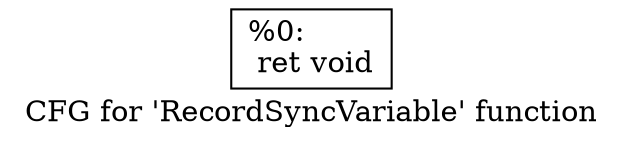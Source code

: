 digraph "CFG for 'RecordSyncVariable' function" {
	label="CFG for 'RecordSyncVariable' function";

	Node0x2bd0c30 [shape=record,label="{%0:\l  ret void\l}"];
}
